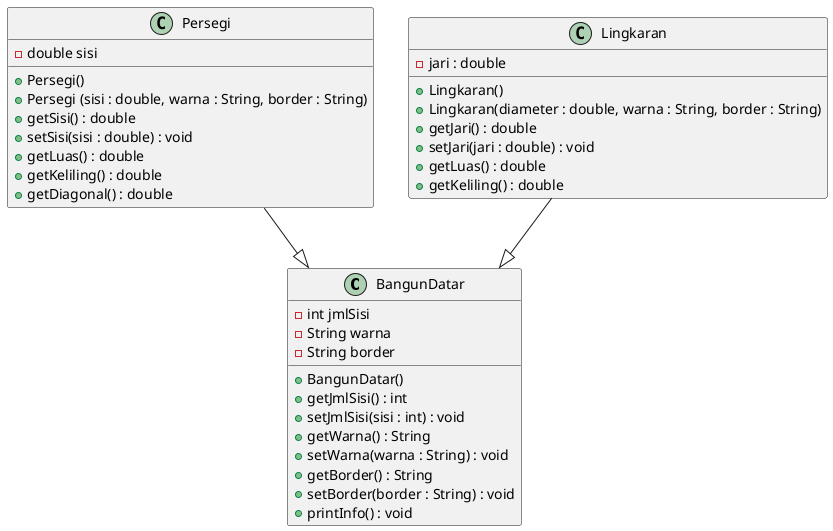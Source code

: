 @startuml diagram
class BangunDatar {
    - int jmlSisi
    - String warna
    - String border
    + BangunDatar()
    + getJmlSisi() : int
    + setJmlSisi(sisi : int) : void
    + getWarna() : String
    + setWarna(warna : String) : void
    + getBorder() : String
    + setBorder(border : String) : void
    + printInfo() : void
}
class Persegi {
    - double sisi
    + Persegi()
    + Persegi (sisi : double, warna : String, border : String)
    + getSisi() : double
    + setSisi(sisi : double) : void
    + getLuas() : double
    + getKeliling() : double
    + getDiagonal() : double
}
class Lingkaran{
    - jari : double
    + Lingkaran()
    + Lingkaran(diameter : double, warna : String, border : String)
    + getJari() : double
    + setJari(jari : double) : void
    + getLuas() : double
    + getKeliling() : double
}
Persegi --|> BangunDatar
Lingkaran --|>  BangunDatar

@enduml